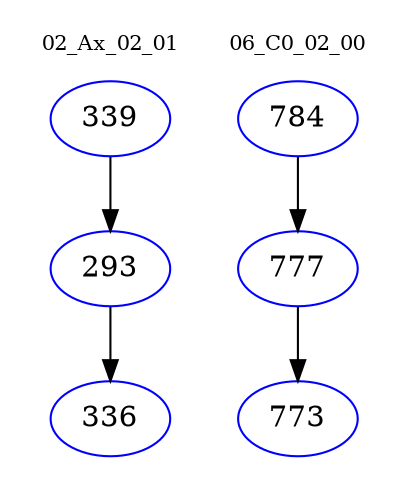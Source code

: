 digraph{
subgraph cluster_0 {
color = white
label = "02_Ax_02_01";
fontsize=10;
T0_339 [label="339", color="blue"]
T0_339 -> T0_293 [color="black"]
T0_293 [label="293", color="blue"]
T0_293 -> T0_336 [color="black"]
T0_336 [label="336", color="blue"]
}
subgraph cluster_1 {
color = white
label = "06_C0_02_00";
fontsize=10;
T1_784 [label="784", color="blue"]
T1_784 -> T1_777 [color="black"]
T1_777 [label="777", color="blue"]
T1_777 -> T1_773 [color="black"]
T1_773 [label="773", color="blue"]
}
}
